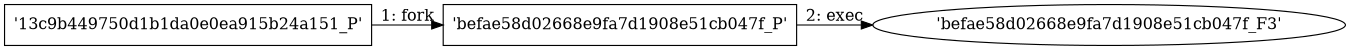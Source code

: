 digraph "D:\Learning\Paper\apt\基于CTI的攻击预警\Dataset\攻击图\ASGfromALLCTI\Vulnerability Spotlight Multiple vulnerabilities in some AMD graphics cards.dot" {
rankdir="LR"
size="9"
fixedsize="false"
splines="true"
nodesep=0.3
ranksep=0
fontsize=10
overlap="scalexy"
engine= "neato"
	"'13c9b449750d1b1da0e0ea915b24a151_P'" [node_type=Process shape=box]
	"'befae58d02668e9fa7d1908e51cb047f_P'" [node_type=Process shape=box]
	"'13c9b449750d1b1da0e0ea915b24a151_P'" -> "'befae58d02668e9fa7d1908e51cb047f_P'" [label="1: fork"]
	"'befae58d02668e9fa7d1908e51cb047f_P'" [node_type=Process shape=box]
	"'befae58d02668e9fa7d1908e51cb047f_F3'" [node_type=File shape=ellipse]
	"'befae58d02668e9fa7d1908e51cb047f_P'" -> "'befae58d02668e9fa7d1908e51cb047f_F3'" [label="2: exec"]
}
